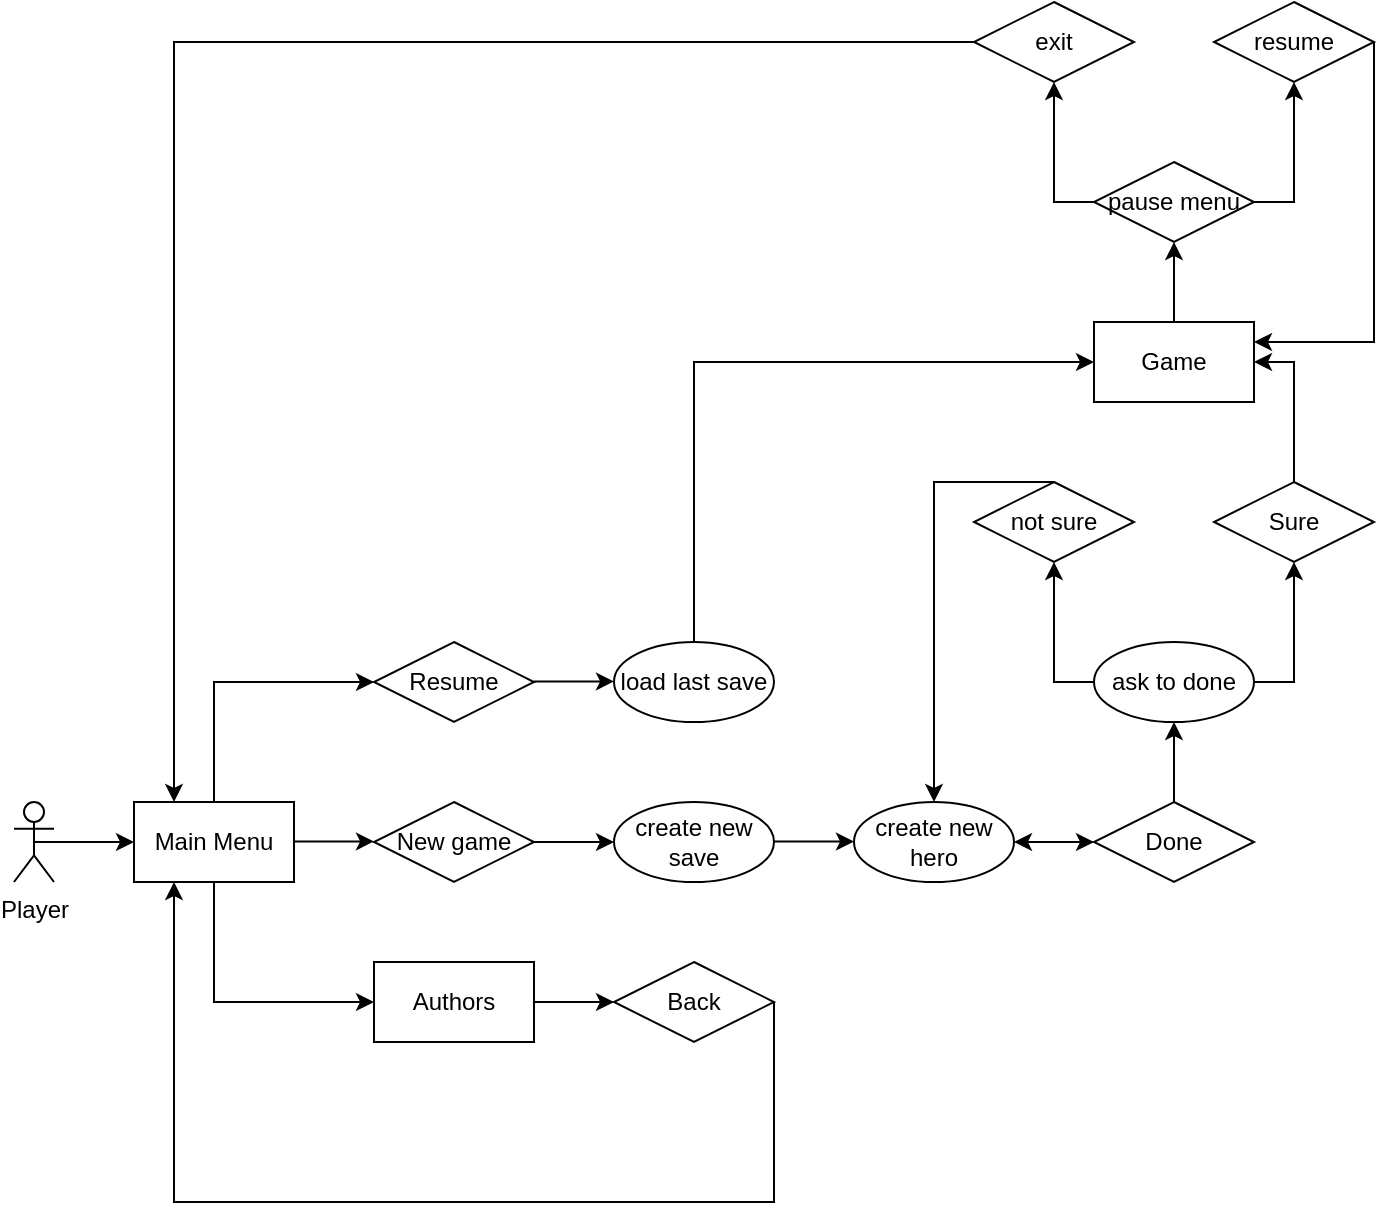 <mxfile version="24.5.3" type="device">
  <diagram name="Страница — 1" id="S0DtA7DQzhBTqcdclsYW">
    <mxGraphModel dx="1195" dy="697" grid="1" gridSize="10" guides="1" tooltips="1" connect="1" arrows="1" fold="1" page="1" pageScale="1" pageWidth="2000" pageHeight="2000" math="0" shadow="0">
      <root>
        <mxCell id="0" />
        <mxCell id="1" parent="0" />
        <mxCell id="B9JK9FPTgyud924ZcqsD-1" value="&lt;div&gt;Player&lt;/div&gt;&lt;div&gt;&lt;br&gt;&lt;/div&gt;" style="shape=umlActor;verticalLabelPosition=bottom;verticalAlign=top;html=1;outlineConnect=0;" vertex="1" parent="1">
          <mxGeometry x="320" y="520" width="20" height="40" as="geometry" />
        </mxCell>
        <mxCell id="B9JK9FPTgyud924ZcqsD-13" value="" style="endArrow=classic;html=1;rounded=0;entryX=0;entryY=0.5;entryDx=0;entryDy=0;exitX=0.5;exitY=0;exitDx=0;exitDy=0;" edge="1" parent="1" source="B9JK9FPTgyud924ZcqsD-34" target="B9JK9FPTgyud924ZcqsD-39">
          <mxGeometry width="50" height="50" relative="1" as="geometry">
            <mxPoint x="460" y="530" as="sourcePoint" />
            <mxPoint x="500" y="470.0" as="targetPoint" />
            <Array as="points">
              <mxPoint x="420" y="460" />
            </Array>
          </mxGeometry>
        </mxCell>
        <mxCell id="B9JK9FPTgyud924ZcqsD-14" value="" style="endArrow=classic;html=1;rounded=0;entryX=0;entryY=0.5;entryDx=0;entryDy=0;" edge="1" parent="1">
          <mxGeometry width="50" height="50" relative="1" as="geometry">
            <mxPoint x="460" y="539.71" as="sourcePoint" />
            <mxPoint x="500" y="539.71" as="targetPoint" />
          </mxGeometry>
        </mxCell>
        <mxCell id="B9JK9FPTgyud924ZcqsD-18" value="" style="endArrow=classic;html=1;rounded=0;exitX=1;exitY=0.5;exitDx=0;exitDy=0;entryX=0;entryY=0.5;entryDx=0;entryDy=0;" edge="1" parent="1">
          <mxGeometry width="50" height="50" relative="1" as="geometry">
            <mxPoint x="580" y="459.71" as="sourcePoint" />
            <mxPoint x="620" y="459.71" as="targetPoint" />
          </mxGeometry>
        </mxCell>
        <mxCell id="B9JK9FPTgyud924ZcqsD-19" value="Game" style="rounded=0;whiteSpace=wrap;html=1;" vertex="1" parent="1">
          <mxGeometry x="860" y="280" width="80" height="40" as="geometry" />
        </mxCell>
        <mxCell id="B9JK9FPTgyud924ZcqsD-22" value="load last save" style="ellipse;whiteSpace=wrap;html=1;" vertex="1" parent="1">
          <mxGeometry x="620" y="440" width="80" height="40" as="geometry" />
        </mxCell>
        <mxCell id="B9JK9FPTgyud924ZcqsD-24" value="create new save" style="ellipse;whiteSpace=wrap;html=1;" vertex="1" parent="1">
          <mxGeometry x="620" y="520" width="80" height="40" as="geometry" />
        </mxCell>
        <mxCell id="B9JK9FPTgyud924ZcqsD-25" value="create new hero" style="ellipse;whiteSpace=wrap;html=1;" vertex="1" parent="1">
          <mxGeometry x="740" y="520" width="80" height="40" as="geometry" />
        </mxCell>
        <mxCell id="B9JK9FPTgyud924ZcqsD-26" value="" style="endArrow=classic;html=1;rounded=0;exitX=1;exitY=0.5;exitDx=0;exitDy=0;entryX=0;entryY=0.5;entryDx=0;entryDy=0;" edge="1" parent="1" target="B9JK9FPTgyud924ZcqsD-24">
          <mxGeometry width="50" height="50" relative="1" as="geometry">
            <mxPoint x="580" y="540" as="sourcePoint" />
            <mxPoint x="710" y="490" as="targetPoint" />
          </mxGeometry>
        </mxCell>
        <mxCell id="B9JK9FPTgyud924ZcqsD-27" value="" style="endArrow=classic;html=1;rounded=0;exitX=1;exitY=0.5;exitDx=0;exitDy=0;entryX=0;entryY=0.5;entryDx=0;entryDy=0;" edge="1" parent="1">
          <mxGeometry width="50" height="50" relative="1" as="geometry">
            <mxPoint x="700" y="539.76" as="sourcePoint" />
            <mxPoint x="740" y="539.76" as="targetPoint" />
          </mxGeometry>
        </mxCell>
        <mxCell id="B9JK9FPTgyud924ZcqsD-29" value="Authors" style="rounded=0;whiteSpace=wrap;html=1;" vertex="1" parent="1">
          <mxGeometry x="500" y="600" width="80" height="40" as="geometry" />
        </mxCell>
        <mxCell id="B9JK9FPTgyud924ZcqsD-34" value="Main Menu" style="rounded=0;whiteSpace=wrap;html=1;" vertex="1" parent="1">
          <mxGeometry x="380" y="520" width="80" height="40" as="geometry" />
        </mxCell>
        <mxCell id="B9JK9FPTgyud924ZcqsD-36" value="Back" style="rhombus;whiteSpace=wrap;html=1;" vertex="1" parent="1">
          <mxGeometry x="620" y="600" width="80" height="40" as="geometry" />
        </mxCell>
        <mxCell id="B9JK9FPTgyud924ZcqsD-38" value="New game" style="rhombus;whiteSpace=wrap;html=1;" vertex="1" parent="1">
          <mxGeometry x="500" y="520" width="80" height="40" as="geometry" />
        </mxCell>
        <mxCell id="B9JK9FPTgyud924ZcqsD-39" value="Resume" style="rhombus;whiteSpace=wrap;html=1;" vertex="1" parent="1">
          <mxGeometry x="500" y="440" width="80" height="40" as="geometry" />
        </mxCell>
        <mxCell id="B9JK9FPTgyud924ZcqsD-41" value="" style="endArrow=classic;startArrow=classic;html=1;rounded=0;exitX=1;exitY=0.5;exitDx=0;exitDy=0;" edge="1" parent="1" source="B9JK9FPTgyud924ZcqsD-25">
          <mxGeometry width="50" height="50" relative="1" as="geometry">
            <mxPoint x="770" y="570" as="sourcePoint" />
            <mxPoint x="860" y="540" as="targetPoint" />
          </mxGeometry>
        </mxCell>
        <mxCell id="B9JK9FPTgyud924ZcqsD-42" value="Done" style="rhombus;whiteSpace=wrap;html=1;" vertex="1" parent="1">
          <mxGeometry x="860" y="520" width="80" height="40" as="geometry" />
        </mxCell>
        <mxCell id="B9JK9FPTgyud924ZcqsD-43" value="ask to done" style="ellipse;whiteSpace=wrap;html=1;" vertex="1" parent="1">
          <mxGeometry x="860" y="440" width="80" height="40" as="geometry" />
        </mxCell>
        <mxCell id="B9JK9FPTgyud924ZcqsD-44" value="Sure" style="rhombus;whiteSpace=wrap;html=1;" vertex="1" parent="1">
          <mxGeometry x="920" y="360" width="80" height="40" as="geometry" />
        </mxCell>
        <mxCell id="B9JK9FPTgyud924ZcqsD-45" value="not sure" style="rhombus;whiteSpace=wrap;html=1;" vertex="1" parent="1">
          <mxGeometry x="800" y="360" width="80" height="40" as="geometry" />
        </mxCell>
        <mxCell id="B9JK9FPTgyud924ZcqsD-47" value="" style="endArrow=classic;html=1;rounded=0;exitX=0.5;exitY=0.5;exitDx=0;exitDy=0;exitPerimeter=0;entryX=0;entryY=0.5;entryDx=0;entryDy=0;" edge="1" parent="1" source="B9JK9FPTgyud924ZcqsD-1" target="B9JK9FPTgyud924ZcqsD-34">
          <mxGeometry width="50" height="50" relative="1" as="geometry">
            <mxPoint x="550" y="500" as="sourcePoint" />
            <mxPoint x="600" y="450" as="targetPoint" />
          </mxGeometry>
        </mxCell>
        <mxCell id="B9JK9FPTgyud924ZcqsD-48" value="" style="endArrow=classic;html=1;rounded=0;exitX=0.5;exitY=0;exitDx=0;exitDy=0;entryX=0.5;entryY=1;entryDx=0;entryDy=0;" edge="1" parent="1" source="B9JK9FPTgyud924ZcqsD-42" target="B9JK9FPTgyud924ZcqsD-43">
          <mxGeometry width="50" height="50" relative="1" as="geometry">
            <mxPoint x="820" y="500" as="sourcePoint" />
            <mxPoint x="870" y="450" as="targetPoint" />
          </mxGeometry>
        </mxCell>
        <mxCell id="B9JK9FPTgyud924ZcqsD-54" value="" style="endArrow=classic;html=1;rounded=0;exitX=1;exitY=0.5;exitDx=0;exitDy=0;entryX=0.5;entryY=1;entryDx=0;entryDy=0;" edge="1" parent="1" source="B9JK9FPTgyud924ZcqsD-43" target="B9JK9FPTgyud924ZcqsD-44">
          <mxGeometry width="50" height="50" relative="1" as="geometry">
            <mxPoint x="820" y="500" as="sourcePoint" />
            <mxPoint x="870" y="450" as="targetPoint" />
            <Array as="points">
              <mxPoint x="960" y="460" />
            </Array>
          </mxGeometry>
        </mxCell>
        <mxCell id="B9JK9FPTgyud924ZcqsD-55" value="" style="endArrow=classic;html=1;rounded=0;entryX=1;entryY=0.5;entryDx=0;entryDy=0;exitX=0.5;exitY=0;exitDx=0;exitDy=0;" edge="1" parent="1" source="B9JK9FPTgyud924ZcqsD-44" target="B9JK9FPTgyud924ZcqsD-19">
          <mxGeometry width="50" height="50" relative="1" as="geometry">
            <mxPoint x="820" y="500" as="sourcePoint" />
            <mxPoint x="870" y="450" as="targetPoint" />
            <Array as="points">
              <mxPoint x="960" y="300" />
            </Array>
          </mxGeometry>
        </mxCell>
        <mxCell id="B9JK9FPTgyud924ZcqsD-56" value="" style="endArrow=classic;html=1;rounded=0;entryX=0.5;entryY=1;entryDx=0;entryDy=0;" edge="1" parent="1" source="B9JK9FPTgyud924ZcqsD-43" target="B9JK9FPTgyud924ZcqsD-45">
          <mxGeometry width="50" height="50" relative="1" as="geometry">
            <mxPoint x="820" y="500" as="sourcePoint" />
            <mxPoint x="870" y="450" as="targetPoint" />
            <Array as="points">
              <mxPoint x="840" y="460" />
            </Array>
          </mxGeometry>
        </mxCell>
        <mxCell id="B9JK9FPTgyud924ZcqsD-57" value="" style="endArrow=classic;html=1;rounded=0;exitX=0.5;exitY=0;exitDx=0;exitDy=0;entryX=0.5;entryY=0;entryDx=0;entryDy=0;" edge="1" parent="1" source="B9JK9FPTgyud924ZcqsD-45" target="B9JK9FPTgyud924ZcqsD-25">
          <mxGeometry width="50" height="50" relative="1" as="geometry">
            <mxPoint x="820" y="500" as="sourcePoint" />
            <mxPoint x="870" y="450" as="targetPoint" />
            <Array as="points">
              <mxPoint x="780" y="360" />
            </Array>
          </mxGeometry>
        </mxCell>
        <mxCell id="B9JK9FPTgyud924ZcqsD-58" value="" style="endArrow=classic;html=1;rounded=0;exitX=0.5;exitY=0;exitDx=0;exitDy=0;entryX=0;entryY=0.5;entryDx=0;entryDy=0;" edge="1" parent="1" source="B9JK9FPTgyud924ZcqsD-22" target="B9JK9FPTgyud924ZcqsD-19">
          <mxGeometry width="50" height="50" relative="1" as="geometry">
            <mxPoint x="750" y="520" as="sourcePoint" />
            <mxPoint x="800" y="470" as="targetPoint" />
            <Array as="points">
              <mxPoint x="660" y="300" />
            </Array>
          </mxGeometry>
        </mxCell>
        <mxCell id="B9JK9FPTgyud924ZcqsD-59" value="pause menu" style="rhombus;whiteSpace=wrap;html=1;" vertex="1" parent="1">
          <mxGeometry x="860" y="200" width="80" height="40" as="geometry" />
        </mxCell>
        <mxCell id="B9JK9FPTgyud924ZcqsD-60" value="" style="endArrow=classic;html=1;rounded=0;exitX=0.5;exitY=0;exitDx=0;exitDy=0;entryX=0.5;entryY=1;entryDx=0;entryDy=0;" edge="1" parent="1" source="B9JK9FPTgyud924ZcqsD-19" target="B9JK9FPTgyud924ZcqsD-59">
          <mxGeometry width="50" height="50" relative="1" as="geometry">
            <mxPoint x="830" y="410" as="sourcePoint" />
            <mxPoint x="880" y="360" as="targetPoint" />
          </mxGeometry>
        </mxCell>
        <mxCell id="B9JK9FPTgyud924ZcqsD-61" value="exit" style="rhombus;whiteSpace=wrap;html=1;" vertex="1" parent="1">
          <mxGeometry x="800" y="120" width="80" height="40" as="geometry" />
        </mxCell>
        <mxCell id="B9JK9FPTgyud924ZcqsD-63" value="resume" style="rhombus;whiteSpace=wrap;html=1;" vertex="1" parent="1">
          <mxGeometry x="920" y="120" width="80" height="40" as="geometry" />
        </mxCell>
        <mxCell id="B9JK9FPTgyud924ZcqsD-64" value="" style="endArrow=classic;html=1;rounded=0;exitX=0;exitY=0.5;exitDx=0;exitDy=0;entryX=0.5;entryY=1;entryDx=0;entryDy=0;" edge="1" parent="1" source="B9JK9FPTgyud924ZcqsD-59" target="B9JK9FPTgyud924ZcqsD-61">
          <mxGeometry width="50" height="50" relative="1" as="geometry">
            <mxPoint x="830" y="410" as="sourcePoint" />
            <mxPoint x="880" y="360" as="targetPoint" />
            <Array as="points">
              <mxPoint x="840" y="220" />
            </Array>
          </mxGeometry>
        </mxCell>
        <mxCell id="B9JK9FPTgyud924ZcqsD-65" value="" style="endArrow=classic;html=1;rounded=0;exitX=1;exitY=0.5;exitDx=0;exitDy=0;entryX=0.5;entryY=1;entryDx=0;entryDy=0;" edge="1" parent="1" source="B9JK9FPTgyud924ZcqsD-59" target="B9JK9FPTgyud924ZcqsD-63">
          <mxGeometry width="50" height="50" relative="1" as="geometry">
            <mxPoint x="830" y="410" as="sourcePoint" />
            <mxPoint x="880" y="360" as="targetPoint" />
            <Array as="points">
              <mxPoint x="960" y="220" />
            </Array>
          </mxGeometry>
        </mxCell>
        <mxCell id="B9JK9FPTgyud924ZcqsD-66" value="" style="endArrow=classic;html=1;rounded=0;exitX=1;exitY=0.5;exitDx=0;exitDy=0;entryX=1;entryY=0.25;entryDx=0;entryDy=0;" edge="1" parent="1" source="B9JK9FPTgyud924ZcqsD-63" target="B9JK9FPTgyud924ZcqsD-19">
          <mxGeometry width="50" height="50" relative="1" as="geometry">
            <mxPoint x="830" y="410" as="sourcePoint" />
            <mxPoint x="880" y="360" as="targetPoint" />
            <Array as="points">
              <mxPoint x="1000" y="290" />
            </Array>
          </mxGeometry>
        </mxCell>
        <mxCell id="B9JK9FPTgyud924ZcqsD-67" value="" style="endArrow=classic;html=1;rounded=0;exitX=0;exitY=0.5;exitDx=0;exitDy=0;entryX=0.25;entryY=0;entryDx=0;entryDy=0;" edge="1" parent="1" source="B9JK9FPTgyud924ZcqsD-61" target="B9JK9FPTgyud924ZcqsD-34">
          <mxGeometry width="50" height="50" relative="1" as="geometry">
            <mxPoint x="830" y="410" as="sourcePoint" />
            <mxPoint x="880" y="360" as="targetPoint" />
            <Array as="points">
              <mxPoint x="400" y="140" />
            </Array>
          </mxGeometry>
        </mxCell>
        <mxCell id="B9JK9FPTgyud924ZcqsD-68" value="" style="endArrow=classic;html=1;rounded=0;exitX=0.5;exitY=1;exitDx=0;exitDy=0;entryX=0;entryY=0.5;entryDx=0;entryDy=0;" edge="1" parent="1" source="B9JK9FPTgyud924ZcqsD-34" target="B9JK9FPTgyud924ZcqsD-29">
          <mxGeometry width="50" height="50" relative="1" as="geometry">
            <mxPoint x="830" y="500" as="sourcePoint" />
            <mxPoint x="880" y="450" as="targetPoint" />
            <Array as="points">
              <mxPoint x="420" y="620" />
            </Array>
          </mxGeometry>
        </mxCell>
        <mxCell id="B9JK9FPTgyud924ZcqsD-69" value="" style="endArrow=classic;html=1;rounded=0;exitX=1;exitY=0.5;exitDx=0;exitDy=0;entryX=0;entryY=0.5;entryDx=0;entryDy=0;" edge="1" parent="1" source="B9JK9FPTgyud924ZcqsD-29" target="B9JK9FPTgyud924ZcqsD-36">
          <mxGeometry width="50" height="50" relative="1" as="geometry">
            <mxPoint x="830" y="500" as="sourcePoint" />
            <mxPoint x="880" y="450" as="targetPoint" />
          </mxGeometry>
        </mxCell>
        <mxCell id="B9JK9FPTgyud924ZcqsD-71" value="" style="endArrow=classic;html=1;rounded=0;exitX=1;exitY=0.5;exitDx=0;exitDy=0;entryX=0.25;entryY=1;entryDx=0;entryDy=0;" edge="1" parent="1" source="B9JK9FPTgyud924ZcqsD-36" target="B9JK9FPTgyud924ZcqsD-34">
          <mxGeometry width="50" height="50" relative="1" as="geometry">
            <mxPoint x="830" y="500" as="sourcePoint" />
            <mxPoint x="880" y="450" as="targetPoint" />
            <Array as="points">
              <mxPoint x="700" y="670" />
              <mxPoint x="700" y="720" />
              <mxPoint x="400" y="720" />
            </Array>
          </mxGeometry>
        </mxCell>
      </root>
    </mxGraphModel>
  </diagram>
</mxfile>
